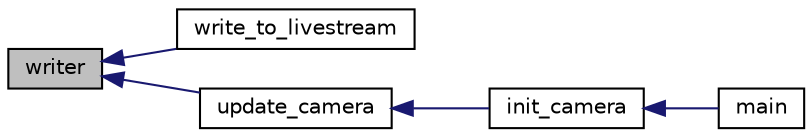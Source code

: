 digraph "writer"
{
  edge [fontname="Helvetica",fontsize="10",labelfontname="Helvetica",labelfontsize="10"];
  node [fontname="Helvetica",fontsize="10",shape=record];
  rankdir="LR";
  Node195 [label="writer",height=0.2,width=0.4,color="black", fillcolor="grey75", style="filled", fontcolor="black"];
  Node195 -> Node196 [dir="back",color="midnightblue",fontsize="10",style="solid",fontname="Helvetica"];
  Node196 [label="write_to_livestream",height=0.2,width=0.4,color="black", fillcolor="white", style="filled",URL="$_camera_8cpp.html#a34f1242e5af85ff8bae66108767fc6e7"];
  Node195 -> Node197 [dir="back",color="midnightblue",fontsize="10",style="solid",fontname="Helvetica"];
  Node197 [label="update_camera",height=0.2,width=0.4,color="black", fillcolor="white", style="filled",URL="$_camera_8hpp.html#a2f916abf2339aab7843a1bee720ddb1d"];
  Node197 -> Node198 [dir="back",color="midnightblue",fontsize="10",style="solid",fontname="Helvetica"];
  Node198 [label="init_camera",height=0.2,width=0.4,color="black", fillcolor="white", style="filled",URL="$_camera_8hpp.html#a0a1f7ec3c64eb8634f2f2a80e46405ee"];
  Node198 -> Node199 [dir="back",color="midnightblue",fontsize="10",style="solid",fontname="Helvetica"];
  Node199 [label="main",height=0.2,width=0.4,color="black", fillcolor="white", style="filled",URL="$main_8cpp.html#a0ddf1224851353fc92bfbff6f499fa97"];
}
